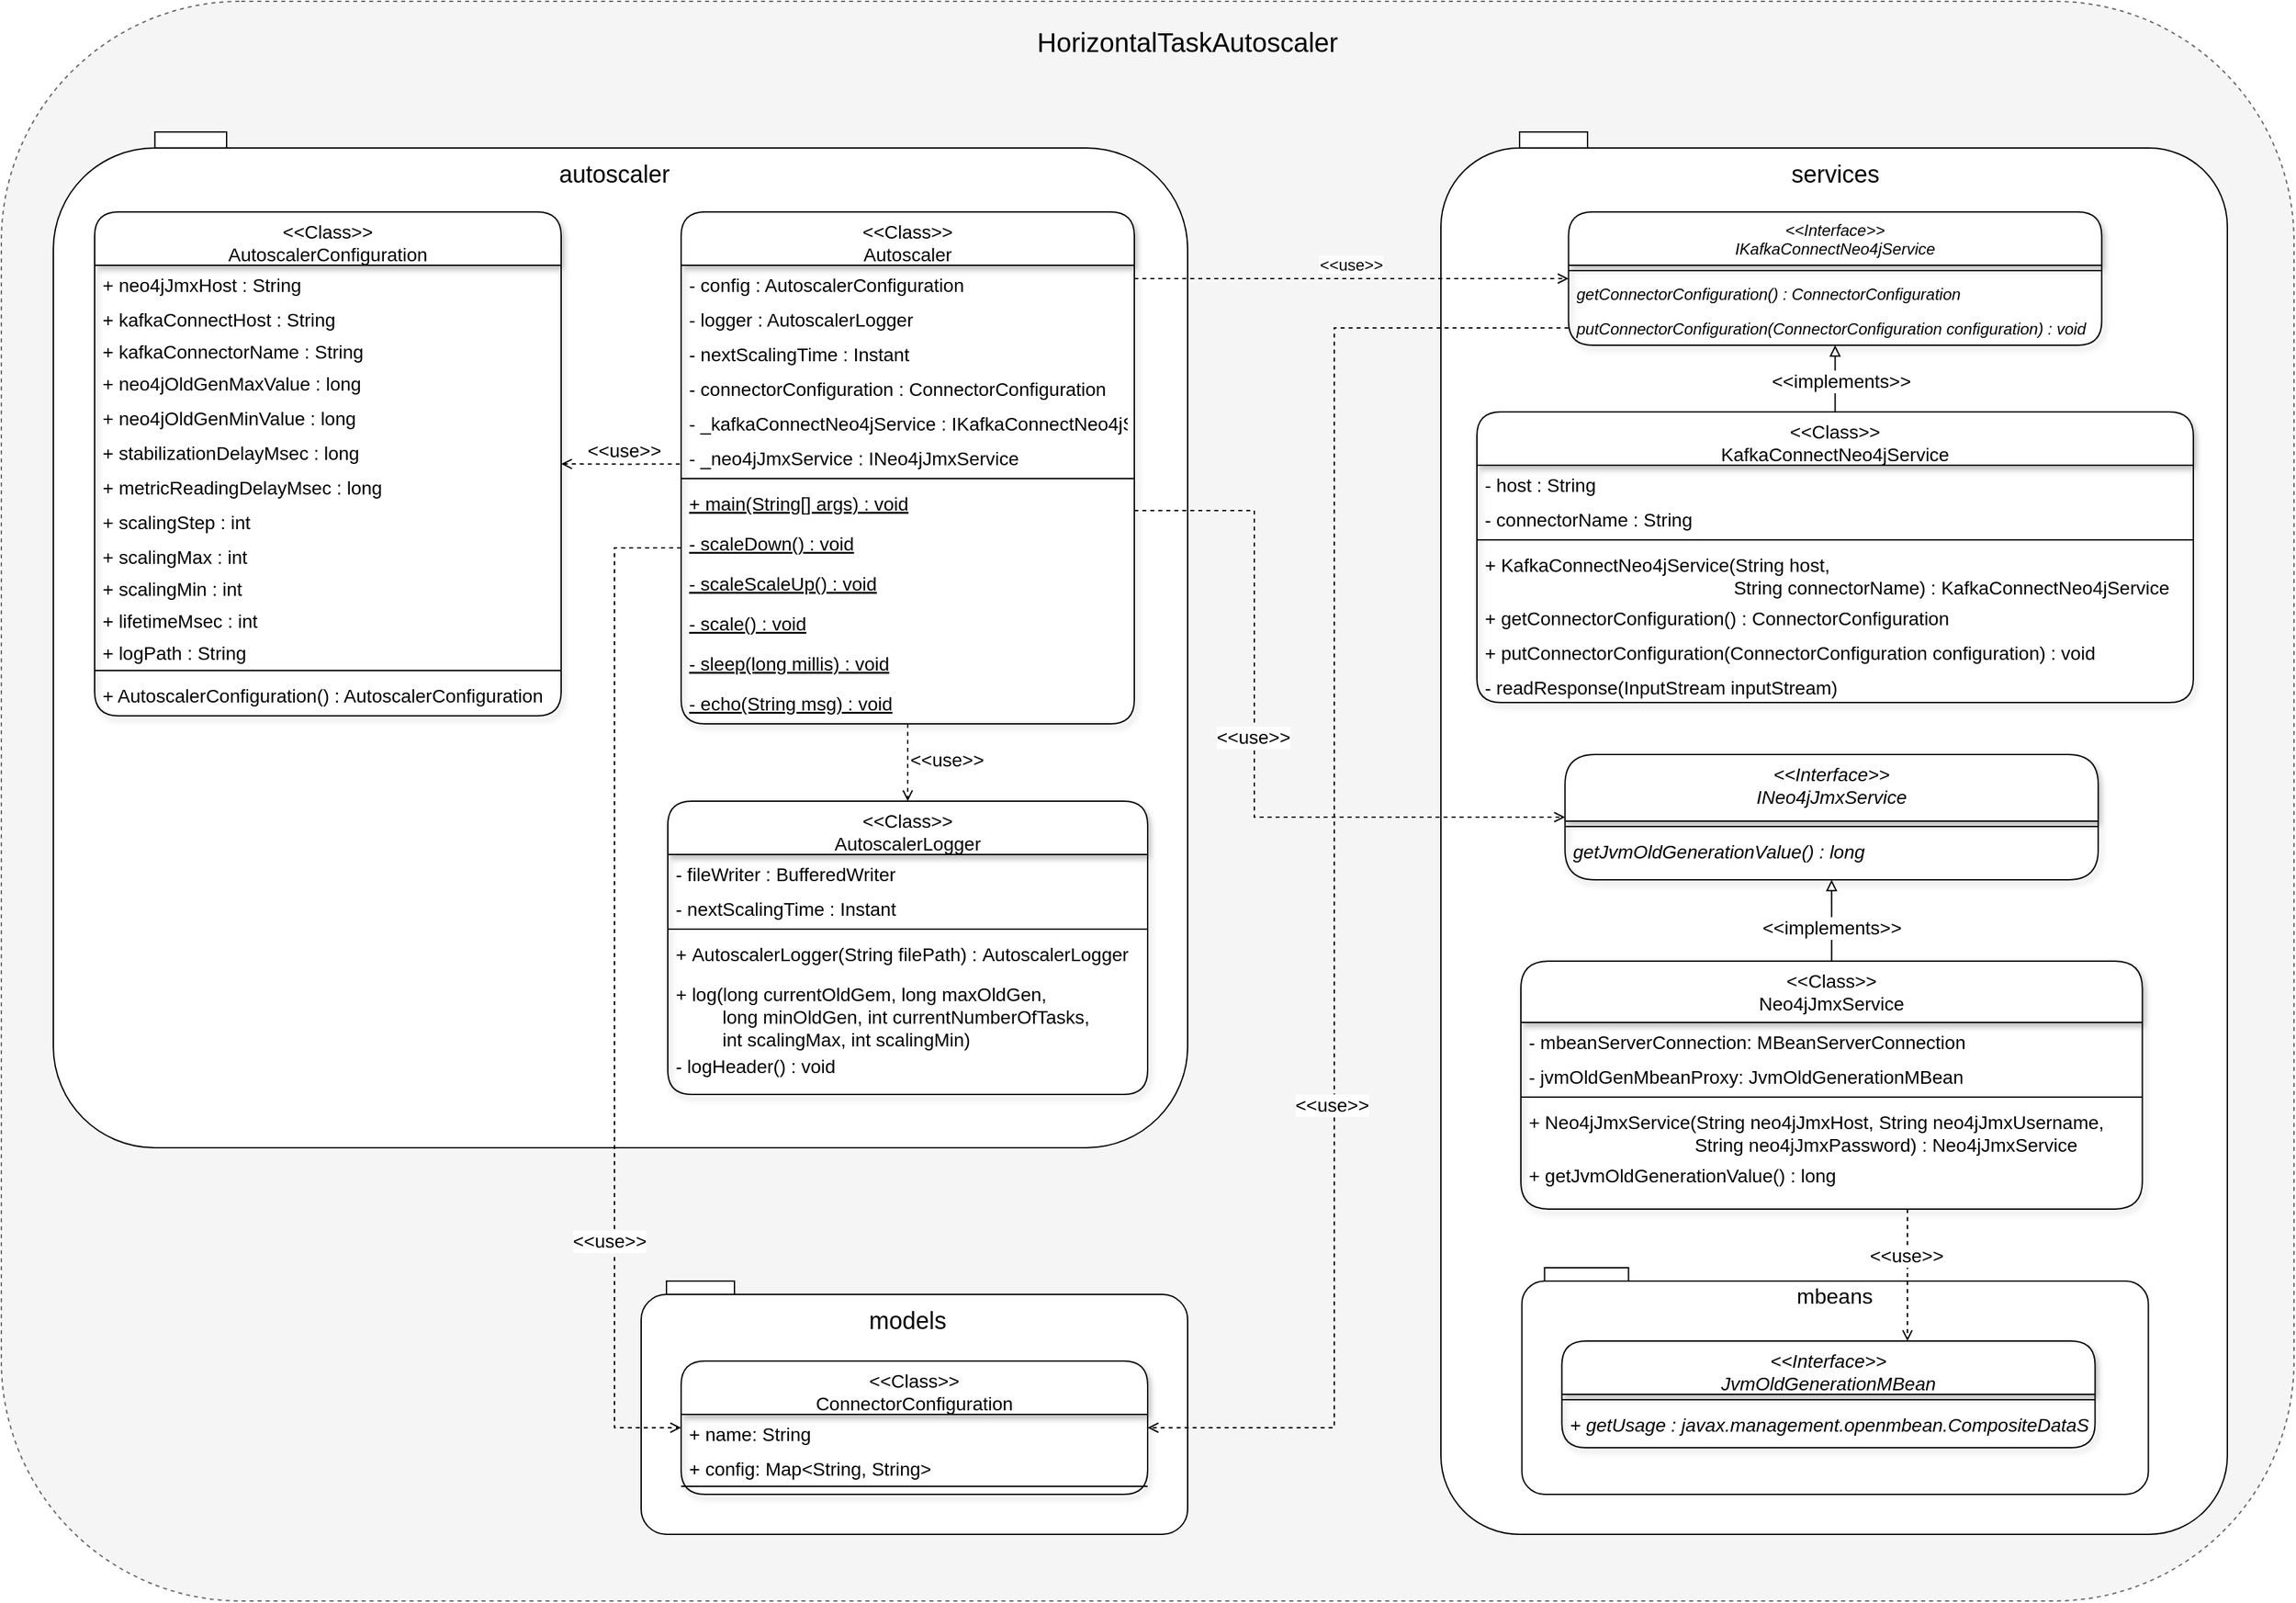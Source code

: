 <mxfile version="14.1.8" type="device"><diagram id="C5RBs43oDa-KdzZeNtuy" name="Page-1"><mxGraphModel dx="1913" dy="2015" grid="1" gridSize="10" guides="1" tooltips="1" connect="1" arrows="1" fold="1" page="1" pageScale="1" pageWidth="827" pageHeight="1169" math="0" shadow="0"><root><mxCell id="WIyWlLk6GJQsqaUBKTNV-0"/><mxCell id="WIyWlLk6GJQsqaUBKTNV-1" parent="WIyWlLk6GJQsqaUBKTNV-0"/><mxCell id="F2fB4NRdg0dhipbZKF2K-0" value="" style="rounded=1;whiteSpace=wrap;html=1;dashed=1;fillColor=#f5f5f5;strokeColor=#666666;fontColor=#333333;" parent="WIyWlLk6GJQsqaUBKTNV-1" vertex="1"><mxGeometry x="-190" y="-150" width="1720" height="1200" as="geometry"/></mxCell><mxCell id="JxA_u3TImuvgOD5IJHo9-25" value="" style="shape=folder;fontStyle=1;spacingTop=10;tabWidth=110;tabHeight=12;tabPosition=left;html=1;rounded=1;align=left;" parent="WIyWlLk6GJQsqaUBKTNV-1" vertex="1"><mxGeometry x="890" y="-52" width="590" height="1052" as="geometry"/></mxCell><mxCell id="JxA_u3TImuvgOD5IJHo9-112" value="" style="shape=folder;fontStyle=1;spacingTop=10;tabWidth=130;tabHeight=12;tabPosition=left;html=1;rounded=1;align=left;" parent="WIyWlLk6GJQsqaUBKTNV-1" vertex="1"><mxGeometry x="-151" y="-52" width="851" height="762" as="geometry"/></mxCell><mxCell id="JxA_u3TImuvgOD5IJHo9-138" style="edgeStyle=orthogonalEdgeStyle;rounded=0;orthogonalLoop=1;jettySize=auto;html=1;dashed=1;endArrow=open;endFill=0;fontSize=16;align=left;exitX=-0.003;exitY=0.737;exitDx=0;exitDy=0;exitPerimeter=0;" parent="WIyWlLk6GJQsqaUBKTNV-1" source="JxA_u3TImuvgOD5IJHo9-8" target="JxA_u3TImuvgOD5IJHo9-117" edge="1"><mxGeometry relative="1" as="geometry"/></mxCell><mxCell id="JxA_u3TImuvgOD5IJHo9-140" value="&lt;font style=&quot;font-size: 14px;&quot;&gt;&amp;lt;&amp;lt;use&amp;gt;&amp;gt;&lt;/font&gt;" style="edgeLabel;html=1;align=center;verticalAlign=middle;resizable=0;points=[];fontSize=14;" parent="JxA_u3TImuvgOD5IJHo9-138" vertex="1" connectable="0"><mxGeometry x="0.274" relative="1" as="geometry"><mxPoint x="14.55" y="-10" as="offset"/></mxGeometry></mxCell><mxCell id="JxA_u3TImuvgOD5IJHo9-161" value="&amp;lt;&amp;lt;use&amp;gt;&amp;gt;" style="edgeStyle=orthogonalEdgeStyle;rounded=0;orthogonalLoop=1;jettySize=auto;html=1;dashed=1;endArrow=open;endFill=0;fontSize=14;align=left;" parent="WIyWlLk6GJQsqaUBKTNV-1" source="zkfFHV4jXpPFQw0GAbJ--0" target="JxA_u3TImuvgOD5IJHo9-144" edge="1"><mxGeometry x="-0.035" relative="1" as="geometry"><Array as="points"><mxPoint x="490" y="440"/><mxPoint x="490" y="440"/></Array><mxPoint y="-1" as="offset"/></mxGeometry></mxCell><mxCell id="zkfFHV4jXpPFQw0GAbJ--0" value="&lt;&lt;Class&gt;&gt;&#10;Autoscaler&#10;" style="swimlane;fontStyle=0;align=center;verticalAlign=top;childLayout=stackLayout;horizontal=1;startSize=40;horizontalStack=0;resizeParent=1;resizeLast=0;collapsible=1;marginBottom=0;rounded=1;shadow=1;strokeWidth=1;fontSize=14;" parent="WIyWlLk6GJQsqaUBKTNV-1" vertex="1"><mxGeometry x="320" y="8" width="340" height="384" as="geometry"><mxRectangle x="80" y="40" width="160" height="26" as="alternateBounds"/></mxGeometry></mxCell><mxCell id="zkfFHV4jXpPFQw0GAbJ--1" value="- config : AutoscalerConfiguration" style="text;align=left;verticalAlign=top;spacingLeft=4;spacingRight=4;overflow=hidden;rotatable=0;points=[[0,0.5],[1,0.5]];portConstraint=eastwest;fontSize=14;" parent="zkfFHV4jXpPFQw0GAbJ--0" vertex="1"><mxGeometry y="40" width="340" height="26" as="geometry"/></mxCell><mxCell id="zkfFHV4jXpPFQw0GAbJ--2" value="- logger : AutoscalerLogger" style="text;align=left;verticalAlign=top;spacingLeft=4;spacingRight=4;overflow=hidden;rotatable=0;points=[[0,0.5],[1,0.5]];portConstraint=eastwest;rounded=0;shadow=0;html=0;fontSize=14;" parent="zkfFHV4jXpPFQw0GAbJ--0" vertex="1"><mxGeometry y="66" width="340" height="26" as="geometry"/></mxCell><mxCell id="JxA_u3TImuvgOD5IJHo9-2" value="- nextScalingTime : Instant" style="text;align=left;verticalAlign=top;spacingLeft=4;spacingRight=4;overflow=hidden;rotatable=0;points=[[0,0.5],[1,0.5]];portConstraint=eastwest;rounded=0;shadow=0;html=0;fontSize=14;" parent="zkfFHV4jXpPFQw0GAbJ--0" vertex="1"><mxGeometry y="92" width="340" height="26" as="geometry"/></mxCell><mxCell id="JxA_u3TImuvgOD5IJHo9-9" value="- connectorConfiguration : ConnectorConfiguration" style="text;align=left;verticalAlign=top;spacingLeft=4;spacingRight=4;overflow=hidden;rotatable=0;points=[[0,0.5],[1,0.5]];portConstraint=eastwest;rounded=0;shadow=0;html=0;fontSize=14;" parent="zkfFHV4jXpPFQw0GAbJ--0" vertex="1"><mxGeometry y="118" width="340" height="26" as="geometry"/></mxCell><mxCell id="zkfFHV4jXpPFQw0GAbJ--3" value="- _kafkaConnectNeo4jService : IKafkaConnectNeo4jService&#10;" style="text;align=left;verticalAlign=top;spacingLeft=4;spacingRight=4;overflow=hidden;rotatable=0;points=[[0,0.5],[1,0.5]];portConstraint=eastwest;rounded=0;shadow=0;html=0;fontSize=14;" parent="zkfFHV4jXpPFQw0GAbJ--0" vertex="1"><mxGeometry y="144" width="340" height="26" as="geometry"/></mxCell><mxCell id="JxA_u3TImuvgOD5IJHo9-8" value="- _neo4jJmxService : INeo4jJmxService&#10;" style="text;align=left;verticalAlign=top;spacingLeft=4;spacingRight=4;overflow=hidden;rotatable=0;points=[[0,0.5],[1,0.5]];portConstraint=eastwest;rounded=0;shadow=0;html=0;fontSize=14;" parent="zkfFHV4jXpPFQw0GAbJ--0" vertex="1"><mxGeometry y="170" width="340" height="26" as="geometry"/></mxCell><mxCell id="zkfFHV4jXpPFQw0GAbJ--4" value="" style="line;html=1;strokeWidth=1;align=left;verticalAlign=middle;spacingTop=-1;spacingLeft=3;spacingRight=3;rotatable=0;labelPosition=right;points=[];portConstraint=eastwest;" parent="zkfFHV4jXpPFQw0GAbJ--0" vertex="1"><mxGeometry y="196" width="340" height="8" as="geometry"/></mxCell><mxCell id="zkfFHV4jXpPFQw0GAbJ--5" value="+ main(String[] args) : void" style="text;align=left;verticalAlign=top;spacingLeft=4;spacingRight=4;overflow=hidden;rotatable=0;points=[[0,0.5],[1,0.5]];portConstraint=eastwest;fontStyle=4;fontSize=14;" parent="zkfFHV4jXpPFQw0GAbJ--0" vertex="1"><mxGeometry y="204" width="340" height="30" as="geometry"/></mxCell><mxCell id="JxA_u3TImuvgOD5IJHo9-3" value="- scaleDown() : void" style="text;align=left;verticalAlign=top;spacingLeft=4;spacingRight=4;overflow=hidden;rotatable=0;points=[[0,0.5],[1,0.5]];portConstraint=eastwest;fontStyle=4;fontSize=14;" parent="zkfFHV4jXpPFQw0GAbJ--0" vertex="1"><mxGeometry y="234" width="340" height="30" as="geometry"/></mxCell><mxCell id="JxA_u3TImuvgOD5IJHo9-4" value="- scaleScaleUp() : void" style="text;align=left;verticalAlign=top;spacingLeft=4;spacingRight=4;overflow=hidden;rotatable=0;points=[[0,0.5],[1,0.5]];portConstraint=eastwest;fontStyle=4;fontSize=14;" parent="zkfFHV4jXpPFQw0GAbJ--0" vertex="1"><mxGeometry y="264" width="340" height="30" as="geometry"/></mxCell><mxCell id="JxA_u3TImuvgOD5IJHo9-6" value="- scale() : void" style="text;align=left;verticalAlign=top;spacingLeft=4;spacingRight=4;overflow=hidden;rotatable=0;points=[[0,0.5],[1,0.5]];portConstraint=eastwest;fontStyle=4;fontSize=14;" parent="zkfFHV4jXpPFQw0GAbJ--0" vertex="1"><mxGeometry y="294" width="340" height="30" as="geometry"/></mxCell><mxCell id="JxA_u3TImuvgOD5IJHo9-10" value="- sleep(long millis) : void" style="text;align=left;verticalAlign=top;spacingLeft=4;spacingRight=4;overflow=hidden;rotatable=0;points=[[0,0.5],[1,0.5]];portConstraint=eastwest;fontStyle=4;fontSize=14;" parent="zkfFHV4jXpPFQw0GAbJ--0" vertex="1"><mxGeometry y="324" width="340" height="30" as="geometry"/></mxCell><mxCell id="JxA_u3TImuvgOD5IJHo9-12" value="- echo(String msg) : void" style="text;align=left;verticalAlign=top;spacingLeft=4;spacingRight=4;overflow=hidden;rotatable=0;points=[[0,0.5],[1,0.5]];portConstraint=eastwest;fontStyle=4;fontSize=14;" parent="zkfFHV4jXpPFQw0GAbJ--0" vertex="1"><mxGeometry y="354" width="340" height="30" as="geometry"/></mxCell><mxCell id="JxA_u3TImuvgOD5IJHo9-113" value="&lt;font style=&quot;font-size: 18px&quot;&gt;autoscaler&lt;/font&gt;" style="text;html=1;strokeColor=none;fillColor=none;align=center;verticalAlign=middle;whiteSpace=wrap;rounded=0;fontSize=16;" parent="WIyWlLk6GJQsqaUBKTNV-1" vertex="1"><mxGeometry x="250" y="-30" width="40" height="20" as="geometry"/></mxCell><mxCell id="JxA_u3TImuvgOD5IJHo9-117" value="&lt;&lt;Class&gt;&gt;&#10;AutoscalerConfiguration&#10;" style="swimlane;fontStyle=0;align=center;verticalAlign=top;childLayout=stackLayout;horizontal=1;startSize=40;horizontalStack=0;resizeParent=1;resizeLast=0;collapsible=1;marginBottom=0;rounded=1;shadow=1;strokeWidth=1;fontSize=14;" parent="WIyWlLk6GJQsqaUBKTNV-1" vertex="1"><mxGeometry x="-120" y="8" width="350" height="378" as="geometry"><mxRectangle x="80" y="40" width="160" height="26" as="alternateBounds"/></mxGeometry></mxCell><mxCell id="JxA_u3TImuvgOD5IJHo9-118" value="+ neo4jJmxHost : String" style="text;align=left;verticalAlign=top;spacingLeft=4;spacingRight=4;overflow=hidden;rotatable=0;points=[[0,0.5],[1,0.5]];portConstraint=eastwest;fontSize=14;" parent="JxA_u3TImuvgOD5IJHo9-117" vertex="1"><mxGeometry y="40" width="350" height="26" as="geometry"/></mxCell><mxCell id="JxA_u3TImuvgOD5IJHo9-134" value="+ kafkaConnectHost : String&#10;" style="text;align=left;verticalAlign=top;spacingLeft=4;spacingRight=4;overflow=hidden;rotatable=0;points=[[0,0.5],[1,0.5]];portConstraint=eastwest;rounded=0;shadow=0;html=0;fontSize=14;" parent="JxA_u3TImuvgOD5IJHo9-117" vertex="1"><mxGeometry y="66" width="350" height="24" as="geometry"/></mxCell><mxCell id="JxA_u3TImuvgOD5IJHo9-135" value="+ kafkaConnectorName : String&#10;" style="text;align=left;verticalAlign=top;spacingLeft=4;spacingRight=4;overflow=hidden;rotatable=0;points=[[0,0.5],[1,0.5]];portConstraint=eastwest;rounded=0;shadow=0;html=0;fontSize=14;" parent="JxA_u3TImuvgOD5IJHo9-117" vertex="1"><mxGeometry y="90" width="350" height="24" as="geometry"/></mxCell><mxCell id="JxA_u3TImuvgOD5IJHo9-119" value="+ neo4jOldGenMaxValue : long" style="text;align=left;verticalAlign=top;spacingLeft=4;spacingRight=4;overflow=hidden;rotatable=0;points=[[0,0.5],[1,0.5]];portConstraint=eastwest;rounded=0;shadow=0;html=0;fontSize=14;" parent="JxA_u3TImuvgOD5IJHo9-117" vertex="1"><mxGeometry y="114" width="350" height="26" as="geometry"/></mxCell><mxCell id="JxA_u3TImuvgOD5IJHo9-120" value="+ neo4jOldGenMinValue : long" style="text;align=left;verticalAlign=top;spacingLeft=4;spacingRight=4;overflow=hidden;rotatable=0;points=[[0,0.5],[1,0.5]];portConstraint=eastwest;rounded=0;shadow=0;html=0;fontSize=14;" parent="JxA_u3TImuvgOD5IJHo9-117" vertex="1"><mxGeometry y="140" width="350" height="26" as="geometry"/></mxCell><mxCell id="JxA_u3TImuvgOD5IJHo9-121" value="+ stabilizationDelayMsec : long" style="text;align=left;verticalAlign=top;spacingLeft=4;spacingRight=4;overflow=hidden;rotatable=0;points=[[0,0.5],[1,0.5]];portConstraint=eastwest;rounded=0;shadow=0;html=0;fontSize=14;" parent="JxA_u3TImuvgOD5IJHo9-117" vertex="1"><mxGeometry y="166" width="350" height="26" as="geometry"/></mxCell><mxCell id="JxA_u3TImuvgOD5IJHo9-122" value="+ metricReadingDelayMsec : long&#10;" style="text;align=left;verticalAlign=top;spacingLeft=4;spacingRight=4;overflow=hidden;rotatable=0;points=[[0,0.5],[1,0.5]];portConstraint=eastwest;rounded=0;shadow=0;html=0;fontSize=14;" parent="JxA_u3TImuvgOD5IJHo9-117" vertex="1"><mxGeometry y="192" width="350" height="26" as="geometry"/></mxCell><mxCell id="JxA_u3TImuvgOD5IJHo9-123" value="+ scalingStep : int&#10;" style="text;align=left;verticalAlign=top;spacingLeft=4;spacingRight=4;overflow=hidden;rotatable=0;points=[[0,0.5],[1,0.5]];portConstraint=eastwest;rounded=0;shadow=0;html=0;fontSize=14;" parent="JxA_u3TImuvgOD5IJHo9-117" vertex="1"><mxGeometry y="218" width="350" height="26" as="geometry"/></mxCell><mxCell id="JxA_u3TImuvgOD5IJHo9-131" value="+ scalingMax : int&#10;" style="text;align=left;verticalAlign=top;spacingLeft=4;spacingRight=4;overflow=hidden;rotatable=0;points=[[0,0.5],[1,0.5]];portConstraint=eastwest;rounded=0;shadow=0;html=0;fontSize=14;" parent="JxA_u3TImuvgOD5IJHo9-117" vertex="1"><mxGeometry y="244" width="350" height="24" as="geometry"/></mxCell><mxCell id="JxA_u3TImuvgOD5IJHo9-132" value="+ scalingMin : int&#10;" style="text;align=left;verticalAlign=top;spacingLeft=4;spacingRight=4;overflow=hidden;rotatable=0;points=[[0,0.5],[1,0.5]];portConstraint=eastwest;rounded=0;shadow=0;html=0;fontSize=14;" parent="JxA_u3TImuvgOD5IJHo9-117" vertex="1"><mxGeometry y="268" width="350" height="24" as="geometry"/></mxCell><mxCell id="JxA_u3TImuvgOD5IJHo9-133" value="+ lifetimeMsec : int&#10;" style="text;align=left;verticalAlign=top;spacingLeft=4;spacingRight=4;overflow=hidden;rotatable=0;points=[[0,0.5],[1,0.5]];portConstraint=eastwest;rounded=0;shadow=0;html=0;fontSize=14;" parent="JxA_u3TImuvgOD5IJHo9-117" vertex="1"><mxGeometry y="292" width="350" height="24" as="geometry"/></mxCell><mxCell id="JxA_u3TImuvgOD5IJHo9-136" value="+ logPath : String&#10;" style="text;align=left;verticalAlign=top;spacingLeft=4;spacingRight=4;overflow=hidden;rotatable=0;points=[[0,0.5],[1,0.5]];portConstraint=eastwest;rounded=0;shadow=0;html=0;fontSize=14;" parent="JxA_u3TImuvgOD5IJHo9-117" vertex="1"><mxGeometry y="316" width="350" height="24" as="geometry"/></mxCell><mxCell id="JxA_u3TImuvgOD5IJHo9-124" value="" style="line;html=1;strokeWidth=1;align=left;verticalAlign=middle;spacingTop=-1;spacingLeft=3;spacingRight=3;rotatable=0;labelPosition=right;points=[];portConstraint=eastwest;" parent="JxA_u3TImuvgOD5IJHo9-117" vertex="1"><mxGeometry y="340" width="350" height="8" as="geometry"/></mxCell><mxCell id="JxA_u3TImuvgOD5IJHo9-137" value="+ AutoscalerConfiguration() : AutoscalerConfiguration" style="text;align=left;verticalAlign=top;spacingLeft=4;spacingRight=4;overflow=hidden;rotatable=0;points=[[0,0.5],[1,0.5]];portConstraint=eastwest;fontStyle=0;fontSize=14;" parent="JxA_u3TImuvgOD5IJHo9-117" vertex="1"><mxGeometry y="348" width="350" height="30" as="geometry"/></mxCell><mxCell id="JxA_u3TImuvgOD5IJHo9-144" value="&lt;&lt;Class&gt;&gt;&#10;AutoscalerLogger&#10;" style="swimlane;fontStyle=0;align=center;verticalAlign=top;childLayout=stackLayout;horizontal=1;startSize=40;horizontalStack=0;resizeParent=1;resizeLast=0;collapsible=1;marginBottom=0;rounded=1;shadow=1;strokeWidth=1;fontSize=14;" parent="WIyWlLk6GJQsqaUBKTNV-1" vertex="1"><mxGeometry x="310" y="450" width="360" height="220" as="geometry"><mxRectangle x="80" y="40" width="160" height="26" as="alternateBounds"/></mxGeometry></mxCell><mxCell id="JxA_u3TImuvgOD5IJHo9-146" value="- fileWriter : BufferedWriter" style="text;align=left;verticalAlign=top;spacingLeft=4;spacingRight=4;overflow=hidden;rotatable=0;points=[[0,0.5],[1,0.5]];portConstraint=eastwest;rounded=0;shadow=0;html=0;fontSize=14;" parent="JxA_u3TImuvgOD5IJHo9-144" vertex="1"><mxGeometry y="40" width="360" height="26" as="geometry"/></mxCell><mxCell id="JxA_u3TImuvgOD5IJHo9-147" value="- nextScalingTime : Instant" style="text;align=left;verticalAlign=top;spacingLeft=4;spacingRight=4;overflow=hidden;rotatable=0;points=[[0,0.5],[1,0.5]];portConstraint=eastwest;rounded=0;shadow=0;html=0;fontSize=14;" parent="JxA_u3TImuvgOD5IJHo9-144" vertex="1"><mxGeometry y="66" width="360" height="26" as="geometry"/></mxCell><mxCell id="JxA_u3TImuvgOD5IJHo9-151" value="" style="line;html=1;strokeWidth=1;align=left;verticalAlign=middle;spacingTop=-1;spacingLeft=3;spacingRight=3;rotatable=0;labelPosition=right;points=[];portConstraint=eastwest;" parent="JxA_u3TImuvgOD5IJHo9-144" vertex="1"><mxGeometry y="92" width="360" height="8" as="geometry"/></mxCell><mxCell id="JxA_u3TImuvgOD5IJHo9-153" value="+ AutoscalerLogger(String filePath) : AutoscalerLogger" style="text;align=left;verticalAlign=top;spacingLeft=4;spacingRight=4;overflow=hidden;rotatable=0;points=[[0,0.5],[1,0.5]];portConstraint=eastwest;fontStyle=0;fontSize=14;" parent="JxA_u3TImuvgOD5IJHo9-144" vertex="1"><mxGeometry y="100" width="360" height="30" as="geometry"/></mxCell><mxCell id="JxA_u3TImuvgOD5IJHo9-159" value="+ log(long currentOldGem, long maxOldGen, &#10;         long minOldGen, int currentNumberOfTasks, &#10;         int scalingMax, int scalingMin)" style="text;align=left;verticalAlign=top;spacingLeft=4;spacingRight=4;overflow=hidden;rotatable=0;points=[[0,0.5],[1,0.5]];portConstraint=eastwest;fontStyle=0;fontSize=14;" parent="JxA_u3TImuvgOD5IJHo9-144" vertex="1"><mxGeometry y="130" width="360" height="54" as="geometry"/></mxCell><mxCell id="JxA_u3TImuvgOD5IJHo9-158" value="- logHeader() : void" style="text;align=left;verticalAlign=top;spacingLeft=4;spacingRight=4;overflow=hidden;rotatable=0;points=[[0,0.5],[1,0.5]];portConstraint=eastwest;fontStyle=0;fontSize=14;" parent="JxA_u3TImuvgOD5IJHo9-144" vertex="1"><mxGeometry y="184" width="360" height="30" as="geometry"/></mxCell><mxCell id="zkfFHV4jXpPFQw0GAbJ--26" value="&lt;&lt;use&gt;&gt;" style="endArrow=open;shadow=0;strokeWidth=1;rounded=0;endFill=1;edgeStyle=elbowEdgeStyle;elbow=vertical;dashed=1;fontSize=12;" parent="WIyWlLk6GJQsqaUBKTNV-1" source="zkfFHV4jXpPFQw0GAbJ--0" target="zkfFHV4jXpPFQw0GAbJ--17" edge="1"><mxGeometry y="11" relative="1" as="geometry"><mxPoint x="380" y="192" as="sourcePoint"/><mxPoint x="540" y="192" as="targetPoint"/><mxPoint as="offset"/></mxGeometry></mxCell><mxCell id="JxA_u3TImuvgOD5IJHo9-68" style="edgeStyle=orthogonalEdgeStyle;rounded=0;orthogonalLoop=1;jettySize=auto;html=1;entryX=0;entryY=0.5;entryDx=0;entryDy=0;dashed=1;endArrow=open;endFill=0;align=left;" parent="WIyWlLk6GJQsqaUBKTNV-1" source="zkfFHV4jXpPFQw0GAbJ--0" target="JxA_u3TImuvgOD5IJHo9-32" edge="1"><mxGeometry relative="1" as="geometry"><Array as="points"><mxPoint x="750" y="232"/><mxPoint x="750" y="462"/></Array></mxGeometry></mxCell><mxCell id="JxA_u3TImuvgOD5IJHo9-69" value="&amp;lt;&amp;lt;use&amp;gt;&amp;gt;" style="edgeLabel;html=1;align=center;verticalAlign=middle;resizable=0;points=[];fontSize=14;" parent="JxA_u3TImuvgOD5IJHo9-68" vertex="1" connectable="0"><mxGeometry x="-0.142" y="-1" relative="1" as="geometry"><mxPoint y="22.18" as="offset"/></mxGeometry></mxCell><mxCell id="zkfFHV4jXpPFQw0GAbJ--17" value="&lt;&lt;Interface&gt;&gt;&#10;IKafkaConnectNeo4jService" style="swimlane;fontStyle=2;align=center;verticalAlign=top;childLayout=stackLayout;horizontal=1;startSize=40;horizontalStack=0;resizeParent=1;resizeLast=0;collapsible=1;marginBottom=0;rounded=1;shadow=1;strokeWidth=1;" parent="WIyWlLk6GJQsqaUBKTNV-1" vertex="1"><mxGeometry x="985.75" y="8" width="400" height="100" as="geometry"><mxRectangle x="550" y="140" width="160" height="26" as="alternateBounds"/></mxGeometry></mxCell><mxCell id="zkfFHV4jXpPFQw0GAbJ--23" value="" style="line;html=1;strokeWidth=1;align=left;verticalAlign=middle;spacingTop=-1;spacingLeft=3;spacingRight=3;rotatable=0;labelPosition=right;points=[];portConstraint=eastwest;" parent="zkfFHV4jXpPFQw0GAbJ--17" vertex="1"><mxGeometry y="40" width="400" height="8" as="geometry"/></mxCell><mxCell id="zkfFHV4jXpPFQw0GAbJ--24" value="getConnectorConfiguration() : ConnectorConfiguration" style="text;align=left;verticalAlign=top;spacingLeft=4;spacingRight=4;overflow=hidden;rotatable=0;points=[[0,0.5],[1,0.5]];portConstraint=eastwest;fontStyle=2" parent="zkfFHV4jXpPFQw0GAbJ--17" vertex="1"><mxGeometry y="48" width="400" height="26" as="geometry"/></mxCell><mxCell id="zkfFHV4jXpPFQw0GAbJ--25" value="putConnectorConfiguration(ConnectorConfiguration configuration) : void" style="text;align=left;verticalAlign=top;spacingLeft=4;spacingRight=4;overflow=hidden;rotatable=0;points=[[0,0.5],[1,0.5]];portConstraint=eastwest;fontStyle=2" parent="zkfFHV4jXpPFQw0GAbJ--17" vertex="1"><mxGeometry y="74" width="400" height="26" as="geometry"/></mxCell><mxCell id="JxA_u3TImuvgOD5IJHo9-13" value="&lt;&lt;Class&gt;&gt;&#10;KafkaConnectNeo4jService" style="swimlane;fontStyle=0;align=center;verticalAlign=top;childLayout=stackLayout;horizontal=1;startSize=40;horizontalStack=0;resizeParent=1;resizeLast=0;collapsible=1;marginBottom=0;rounded=1;shadow=1;strokeWidth=1;fontSize=14;" parent="WIyWlLk6GJQsqaUBKTNV-1" vertex="1"><mxGeometry x="917" y="158" width="537.5" height="218" as="geometry"><mxRectangle x="550" y="140" width="160" height="26" as="alternateBounds"/></mxGeometry></mxCell><mxCell id="JxA_u3TImuvgOD5IJHo9-14" value="- host : String" style="text;align=left;verticalAlign=top;spacingLeft=4;spacingRight=4;overflow=hidden;rotatable=0;points=[[0,0.5],[1,0.5]];portConstraint=eastwest;fontSize=14;" parent="JxA_u3TImuvgOD5IJHo9-13" vertex="1"><mxGeometry y="40" width="537.5" height="26" as="geometry"/></mxCell><mxCell id="JxA_u3TImuvgOD5IJHo9-15" value="- connectorName : String" style="text;align=left;verticalAlign=top;spacingLeft=4;spacingRight=4;overflow=hidden;rotatable=0;points=[[0,0.5],[1,0.5]];portConstraint=eastwest;rounded=0;shadow=0;html=0;fontSize=14;" parent="JxA_u3TImuvgOD5IJHo9-13" vertex="1"><mxGeometry y="66" width="537.5" height="26" as="geometry"/></mxCell><mxCell id="JxA_u3TImuvgOD5IJHo9-19" value="" style="line;html=1;strokeWidth=1;align=left;verticalAlign=middle;spacingTop=-1;spacingLeft=3;spacingRight=3;rotatable=0;labelPosition=right;points=[];portConstraint=eastwest;" parent="JxA_u3TImuvgOD5IJHo9-13" vertex="1"><mxGeometry y="92" width="537.5" height="8" as="geometry"/></mxCell><mxCell id="JxA_u3TImuvgOD5IJHo9-44" value="+ KafkaConnectNeo4jService(String host, &#10;                                                String connectorName) : KafkaConnectNeo4jService" style="text;align=left;verticalAlign=top;spacingLeft=4;spacingRight=4;overflow=hidden;rotatable=0;points=[[0,0.5],[1,0.5]];portConstraint=eastwest;fontSize=14;" parent="JxA_u3TImuvgOD5IJHo9-13" vertex="1"><mxGeometry y="100" width="537.5" height="40" as="geometry"/></mxCell><mxCell id="JxA_u3TImuvgOD5IJHo9-20" value="+ getConnectorConfiguration() : ConnectorConfiguration" style="text;align=left;verticalAlign=top;spacingLeft=4;spacingRight=4;overflow=hidden;rotatable=0;points=[[0,0.5],[1,0.5]];portConstraint=eastwest;fontSize=14;" parent="JxA_u3TImuvgOD5IJHo9-13" vertex="1"><mxGeometry y="140" width="537.5" height="26" as="geometry"/></mxCell><mxCell id="JxA_u3TImuvgOD5IJHo9-21" value="+ putConnectorConfiguration(ConnectorConfiguration configuration) : void" style="text;align=left;verticalAlign=top;spacingLeft=4;spacingRight=4;overflow=hidden;rotatable=0;points=[[0,0.5],[1,0.5]];portConstraint=eastwest;fontSize=14;" parent="JxA_u3TImuvgOD5IJHo9-13" vertex="1"><mxGeometry y="166" width="537.5" height="26" as="geometry"/></mxCell><mxCell id="JxA_u3TImuvgOD5IJHo9-22" value="- readResponse(InputStream inputStream)" style="text;align=left;verticalAlign=top;spacingLeft=4;spacingRight=4;overflow=hidden;rotatable=0;points=[[0,0.5],[1,0.5]];portConstraint=eastwest;fontSize=14;" parent="JxA_u3TImuvgOD5IJHo9-13" vertex="1"><mxGeometry y="192" width="537.5" height="26" as="geometry"/></mxCell><mxCell id="JxA_u3TImuvgOD5IJHo9-24" style="edgeStyle=orthogonalEdgeStyle;rounded=0;orthogonalLoop=1;jettySize=auto;html=1;entryX=0.5;entryY=1;entryDx=0;entryDy=0;endArrow=block;endFill=0;" parent="WIyWlLk6GJQsqaUBKTNV-1" source="JxA_u3TImuvgOD5IJHo9-13" target="zkfFHV4jXpPFQw0GAbJ--17" edge="1"><mxGeometry x="1440" y="-88" as="geometry"/></mxCell><mxCell id="JxA_u3TImuvgOD5IJHo9-143" value="&amp;lt;&amp;lt;implements&amp;gt;&amp;gt;" style="edgeLabel;html=1;align=center;verticalAlign=middle;resizable=0;points=[];fontSize=14;" parent="JxA_u3TImuvgOD5IJHo9-24" vertex="1" connectable="0"><mxGeometry relative="1" as="geometry"><mxPoint x="3.72" y="1.71" as="offset"/></mxGeometry></mxCell><mxCell id="JxA_u3TImuvgOD5IJHo9-31" value="&lt;font style=&quot;font-size: 18px&quot;&gt;services&lt;/font&gt;" style="text;html=1;strokeColor=none;fillColor=none;align=center;verticalAlign=middle;whiteSpace=wrap;rounded=0;fontSize=16;" parent="WIyWlLk6GJQsqaUBKTNV-1" vertex="1"><mxGeometry x="1165.75" y="-30" width="40" height="20" as="geometry"/></mxCell><mxCell id="JxA_u3TImuvgOD5IJHo9-32" value="&lt;&lt;Interface&gt;&gt;&#10;INeo4jJmxService" style="swimlane;fontStyle=2;align=center;verticalAlign=top;childLayout=stackLayout;horizontal=1;startSize=50;horizontalStack=0;resizeParent=1;resizeLast=0;collapsible=1;marginBottom=0;rounded=1;shadow=1;strokeWidth=1;fontSize=14;" parent="WIyWlLk6GJQsqaUBKTNV-1" vertex="1"><mxGeometry x="983.12" y="415" width="400" height="94" as="geometry"><mxRectangle x="550" y="140" width="160" height="26" as="alternateBounds"/></mxGeometry></mxCell><mxCell id="JxA_u3TImuvgOD5IJHo9-33" value="" style="line;html=1;strokeWidth=1;align=left;verticalAlign=middle;spacingTop=-1;spacingLeft=3;spacingRight=3;rotatable=0;labelPosition=right;points=[];portConstraint=eastwest;" parent="JxA_u3TImuvgOD5IJHo9-32" vertex="1"><mxGeometry y="50" width="400" height="8" as="geometry"/></mxCell><mxCell id="JxA_u3TImuvgOD5IJHo9-34" value="getJvmOldGenerationValue() : long" style="text;align=left;verticalAlign=top;spacingLeft=4;spacingRight=4;overflow=hidden;rotatable=0;points=[[0,0.5],[1,0.5]];portConstraint=eastwest;fontStyle=2;fontSize=14;" parent="JxA_u3TImuvgOD5IJHo9-32" vertex="1"><mxGeometry y="58" width="400" height="26" as="geometry"/></mxCell><mxCell id="JxA_u3TImuvgOD5IJHo9-36" value="&lt;&lt;Class&gt;&gt;&#10;Neo4jJmxService" style="swimlane;fontStyle=0;align=center;verticalAlign=top;childLayout=stackLayout;horizontal=1;startSize=46;horizontalStack=0;resizeParent=1;resizeLast=0;collapsible=1;marginBottom=0;rounded=1;shadow=1;strokeWidth=1;fontSize=14;" parent="WIyWlLk6GJQsqaUBKTNV-1" vertex="1"><mxGeometry x="949.99" y="570" width="466.25" height="186" as="geometry"><mxRectangle x="550" y="140" width="160" height="26" as="alternateBounds"/></mxGeometry></mxCell><mxCell id="JxA_u3TImuvgOD5IJHo9-37" value="- mbeanServerConnection: MBeanServerConnection" style="text;align=left;verticalAlign=top;spacingLeft=4;spacingRight=4;overflow=hidden;rotatable=0;points=[[0,0.5],[1,0.5]];portConstraint=eastwest;fontSize=14;" parent="JxA_u3TImuvgOD5IJHo9-36" vertex="1"><mxGeometry y="46" width="466.25" height="26" as="geometry"/></mxCell><mxCell id="JxA_u3TImuvgOD5IJHo9-38" value="- jvmOldGenMbeanProxy: JvmOldGenerationMBean" style="text;align=left;verticalAlign=top;spacingLeft=4;spacingRight=4;overflow=hidden;rotatable=0;points=[[0,0.5],[1,0.5]];portConstraint=eastwest;rounded=0;shadow=0;html=0;fontSize=14;" parent="JxA_u3TImuvgOD5IJHo9-36" vertex="1"><mxGeometry y="72" width="466.25" height="26" as="geometry"/></mxCell><mxCell id="JxA_u3TImuvgOD5IJHo9-39" value="" style="line;html=1;strokeWidth=1;align=left;verticalAlign=middle;spacingTop=-1;spacingLeft=3;spacingRight=3;rotatable=0;labelPosition=right;points=[];portConstraint=eastwest;" parent="JxA_u3TImuvgOD5IJHo9-36" vertex="1"><mxGeometry y="98" width="466.25" height="8" as="geometry"/></mxCell><mxCell id="JxA_u3TImuvgOD5IJHo9-40" value="+ Neo4jJmxService(String neo4jJmxHost, String neo4jJmxUsername, &#10;                                String neo4jJmxPassword) : Neo4jJmxService" style="text;align=left;verticalAlign=top;spacingLeft=4;spacingRight=4;overflow=hidden;rotatable=0;points=[[0,0.5],[1,0.5]];portConstraint=eastwest;fontStyle=0;fontSize=14;" parent="JxA_u3TImuvgOD5IJHo9-36" vertex="1"><mxGeometry y="106" width="466.25" height="40" as="geometry"/></mxCell><mxCell id="JxA_u3TImuvgOD5IJHo9-45" value="+ getJvmOldGenerationValue() : long" style="text;align=left;verticalAlign=top;spacingLeft=4;spacingRight=4;overflow=hidden;rotatable=0;points=[[0,0.5],[1,0.5]];portConstraint=eastwest;fontStyle=0;fontSize=14;" parent="JxA_u3TImuvgOD5IJHo9-36" vertex="1"><mxGeometry y="146" width="466.25" height="26" as="geometry"/></mxCell><mxCell id="JxA_u3TImuvgOD5IJHo9-43" style="edgeStyle=orthogonalEdgeStyle;rounded=0;orthogonalLoop=1;jettySize=auto;html=1;entryX=0.5;entryY=1;entryDx=0;entryDy=0;endArrow=block;endFill=0;" parent="WIyWlLk6GJQsqaUBKTNV-1" source="JxA_u3TImuvgOD5IJHo9-36" target="JxA_u3TImuvgOD5IJHo9-32" edge="1"><mxGeometry x="890" y="-52" as="geometry"/></mxCell><mxCell id="JxA_u3TImuvgOD5IJHo9-141" value="&amp;lt;&amp;lt;implements&amp;gt;&amp;gt;" style="edgeLabel;html=1;align=center;verticalAlign=middle;resizable=0;points=[];fontSize=14;" parent="JxA_u3TImuvgOD5IJHo9-43" vertex="1" connectable="0"><mxGeometry x="-0.16" y="-2" relative="1" as="geometry"><mxPoint x="-1.96" as="offset"/></mxGeometry></mxCell><mxCell id="JxA_u3TImuvgOD5IJHo9-67" value="" style="group;shadow=1;sketch=0;glass=0;" parent="WIyWlLk6GJQsqaUBKTNV-1" vertex="1" connectable="0"><mxGeometry x="950.75" y="800" width="470" height="170" as="geometry"/></mxCell><mxCell id="JxA_u3TImuvgOD5IJHo9-48" value="" style="shape=folder;fontStyle=1;spacingTop=10;tabWidth=80;tabHeight=10;tabPosition=left;html=1;rounded=1;align=left;" parent="JxA_u3TImuvgOD5IJHo9-67" vertex="1"><mxGeometry width="470" height="170" as="geometry"/></mxCell><mxCell id="JxA_u3TImuvgOD5IJHo9-58" value="&lt;&lt;Interface&gt;&gt;&#10;JvmOldGenerationMBean" style="swimlane;fontStyle=2;align=center;verticalAlign=top;childLayout=stackLayout;horizontal=1;startSize=40;horizontalStack=0;resizeParent=1;resizeLast=0;collapsible=1;marginBottom=0;rounded=1;shadow=1;strokeWidth=1;fontSize=14;" parent="JxA_u3TImuvgOD5IJHo9-67" vertex="1"><mxGeometry x="30" y="55" width="400" height="80" as="geometry"><mxRectangle x="550" y="140" width="160" height="26" as="alternateBounds"/></mxGeometry></mxCell><mxCell id="JxA_u3TImuvgOD5IJHo9-59" value="" style="line;html=1;strokeWidth=1;align=left;verticalAlign=middle;spacingTop=-1;spacingLeft=3;spacingRight=3;rotatable=0;labelPosition=right;points=[];portConstraint=eastwest;" parent="JxA_u3TImuvgOD5IJHo9-58" vertex="1"><mxGeometry y="40" width="400" height="8" as="geometry"/></mxCell><mxCell id="JxA_u3TImuvgOD5IJHo9-61" value="+ getUsage : javax.management.openmbean.CompositeDataSupport" style="text;align=left;verticalAlign=top;spacingLeft=4;spacingRight=4;overflow=hidden;rotatable=0;points=[[0,0.5],[1,0.5]];portConstraint=eastwest;fontStyle=2;fontSize=14;" parent="JxA_u3TImuvgOD5IJHo9-58" vertex="1"><mxGeometry y="48" width="400" height="26" as="geometry"/></mxCell><mxCell id="JxA_u3TImuvgOD5IJHo9-49" value="mbeans" style="text;html=1;strokeColor=none;fillColor=none;align=center;verticalAlign=middle;whiteSpace=wrap;rounded=0;fontSize=16;" parent="JxA_u3TImuvgOD5IJHo9-67" vertex="1"><mxGeometry x="217.257" y="18.001" width="35.493" height="6.826" as="geometry"/></mxCell><mxCell id="JxA_u3TImuvgOD5IJHo9-64" style="edgeStyle=orthogonalEdgeStyle;rounded=0;orthogonalLoop=1;jettySize=auto;html=1;endArrow=open;endFill=0;dashed=1;align=left;" parent="WIyWlLk6GJQsqaUBKTNV-1" source="JxA_u3TImuvgOD5IJHo9-36" target="JxA_u3TImuvgOD5IJHo9-58" edge="1"><mxGeometry x="890" y="-52" as="geometry"><Array as="points"><mxPoint x="1240" y="760"/><mxPoint x="1240" y="760"/></Array></mxGeometry></mxCell><mxCell id="JxA_u3TImuvgOD5IJHo9-65" value="&amp;lt;&amp;lt;use&amp;gt;&amp;gt;" style="edgeLabel;html=1;align=center;verticalAlign=middle;resizable=0;points=[];fontSize=14;" parent="JxA_u3TImuvgOD5IJHo9-64" vertex="1" connectable="0"><mxGeometry x="-0.307" y="-1" relative="1" as="geometry"><mxPoint as="offset"/></mxGeometry></mxCell><mxCell id="JxA_u3TImuvgOD5IJHo9-171" value="" style="shape=folder;fontStyle=1;spacingTop=10;tabWidth=70;tabHeight=10;tabPosition=left;html=1;rounded=1;align=left;" parent="WIyWlLk6GJQsqaUBKTNV-1" vertex="1"><mxGeometry x="290" y="810" width="410" height="190" as="geometry"/></mxCell><mxCell id="JxA_u3TImuvgOD5IJHo9-172" value="&lt;font style=&quot;font-size: 18px&quot;&gt;models&lt;/font&gt;" style="text;html=1;strokeColor=none;fillColor=none;align=center;verticalAlign=middle;whiteSpace=wrap;rounded=0;fontSize=16;" parent="WIyWlLk6GJQsqaUBKTNV-1" vertex="1"><mxGeometry x="470" y="830" width="40" height="20" as="geometry"/></mxCell><mxCell id="JxA_u3TImuvgOD5IJHo9-173" value="&lt;&lt;Class&gt;&gt;&#10;ConnectorConfiguration&#10;" style="swimlane;fontStyle=0;align=center;verticalAlign=top;childLayout=stackLayout;horizontal=1;startSize=40;horizontalStack=0;resizeParent=1;resizeLast=0;collapsible=1;marginBottom=0;rounded=1;shadow=1;strokeWidth=1;fontSize=14;" parent="WIyWlLk6GJQsqaUBKTNV-1" vertex="1"><mxGeometry x="320" y="870" width="350" height="100" as="geometry"><mxRectangle x="80" y="40" width="160" height="26" as="alternateBounds"/></mxGeometry></mxCell><mxCell id="JxA_u3TImuvgOD5IJHo9-174" value="+ name: String" style="text;align=left;verticalAlign=top;spacingLeft=4;spacingRight=4;overflow=hidden;rotatable=0;points=[[0,0.5],[1,0.5]];portConstraint=eastwest;fontSize=14;" parent="JxA_u3TImuvgOD5IJHo9-173" vertex="1"><mxGeometry y="40" width="350" height="26" as="geometry"/></mxCell><mxCell id="JxA_u3TImuvgOD5IJHo9-175" value="+ config: Map&lt;String, String&gt;&#10;" style="text;align=left;verticalAlign=top;spacingLeft=4;spacingRight=4;overflow=hidden;rotatable=0;points=[[0,0.5],[1,0.5]];portConstraint=eastwest;rounded=0;shadow=0;html=0;fontSize=14;" parent="JxA_u3TImuvgOD5IJHo9-173" vertex="1"><mxGeometry y="66" width="350" height="24" as="geometry"/></mxCell><mxCell id="JxA_u3TImuvgOD5IJHo9-186" value="" style="line;html=1;strokeWidth=1;align=left;verticalAlign=middle;spacingTop=-1;spacingLeft=3;spacingRight=3;rotatable=0;labelPosition=right;points=[];portConstraint=eastwest;" parent="JxA_u3TImuvgOD5IJHo9-173" vertex="1"><mxGeometry y="90" width="350" height="8" as="geometry"/></mxCell><mxCell id="JxA_u3TImuvgOD5IJHo9-188" style="edgeStyle=orthogonalEdgeStyle;rounded=0;orthogonalLoop=1;jettySize=auto;html=1;dashed=1;endArrow=open;endFill=0;fontSize=14;align=left;" parent="WIyWlLk6GJQsqaUBKTNV-1" source="zkfFHV4jXpPFQw0GAbJ--25" target="JxA_u3TImuvgOD5IJHo9-173" edge="1"><mxGeometry relative="1" as="geometry"><Array as="points"><mxPoint x="810" y="95"/><mxPoint x="810" y="920"/></Array></mxGeometry></mxCell><mxCell id="JxA_u3TImuvgOD5IJHo9-189" value="&amp;lt;&amp;lt;use&amp;gt;&amp;gt;" style="edgeLabel;html=1;align=center;verticalAlign=middle;resizable=0;points=[];fontSize=14;" parent="JxA_u3TImuvgOD5IJHo9-188" vertex="1" connectable="0"><mxGeometry x="0.329" y="-2" relative="1" as="geometry"><mxPoint as="offset"/></mxGeometry></mxCell><mxCell id="JxA_u3TImuvgOD5IJHo9-190" style="edgeStyle=orthogonalEdgeStyle;rounded=0;orthogonalLoop=1;jettySize=auto;html=1;dashed=1;endArrow=open;endFill=0;fontSize=14;align=left;" parent="WIyWlLk6GJQsqaUBKTNV-1" target="JxA_u3TImuvgOD5IJHo9-173" edge="1"><mxGeometry relative="1" as="geometry"><Array as="points"><mxPoint x="320" y="260"/><mxPoint x="270" y="260"/><mxPoint x="270" y="920"/></Array><mxPoint x="320" y="260" as="sourcePoint"/></mxGeometry></mxCell><mxCell id="JxA_u3TImuvgOD5IJHo9-191" value="&amp;lt;&amp;lt;use&amp;gt;&amp;gt;" style="edgeLabel;html=1;align=center;verticalAlign=middle;resizable=0;points=[];fontSize=14;" parent="JxA_u3TImuvgOD5IJHo9-190" vertex="1" connectable="0"><mxGeometry x="0.42" y="-4" relative="1" as="geometry"><mxPoint y="30" as="offset"/></mxGeometry></mxCell><mxCell id="F2fB4NRdg0dhipbZKF2K-1" value="&lt;font style=&quot;font-size: 20px&quot;&gt;HorizontalTaskAutoscaler&lt;/font&gt;" style="text;html=1;strokeColor=none;fillColor=none;align=center;verticalAlign=middle;whiteSpace=wrap;rounded=0;fontSize=16;" parent="WIyWlLk6GJQsqaUBKTNV-1" vertex="1"><mxGeometry x="590" y="-130" width="220" height="20" as="geometry"/></mxCell></root></mxGraphModel></diagram></mxfile>